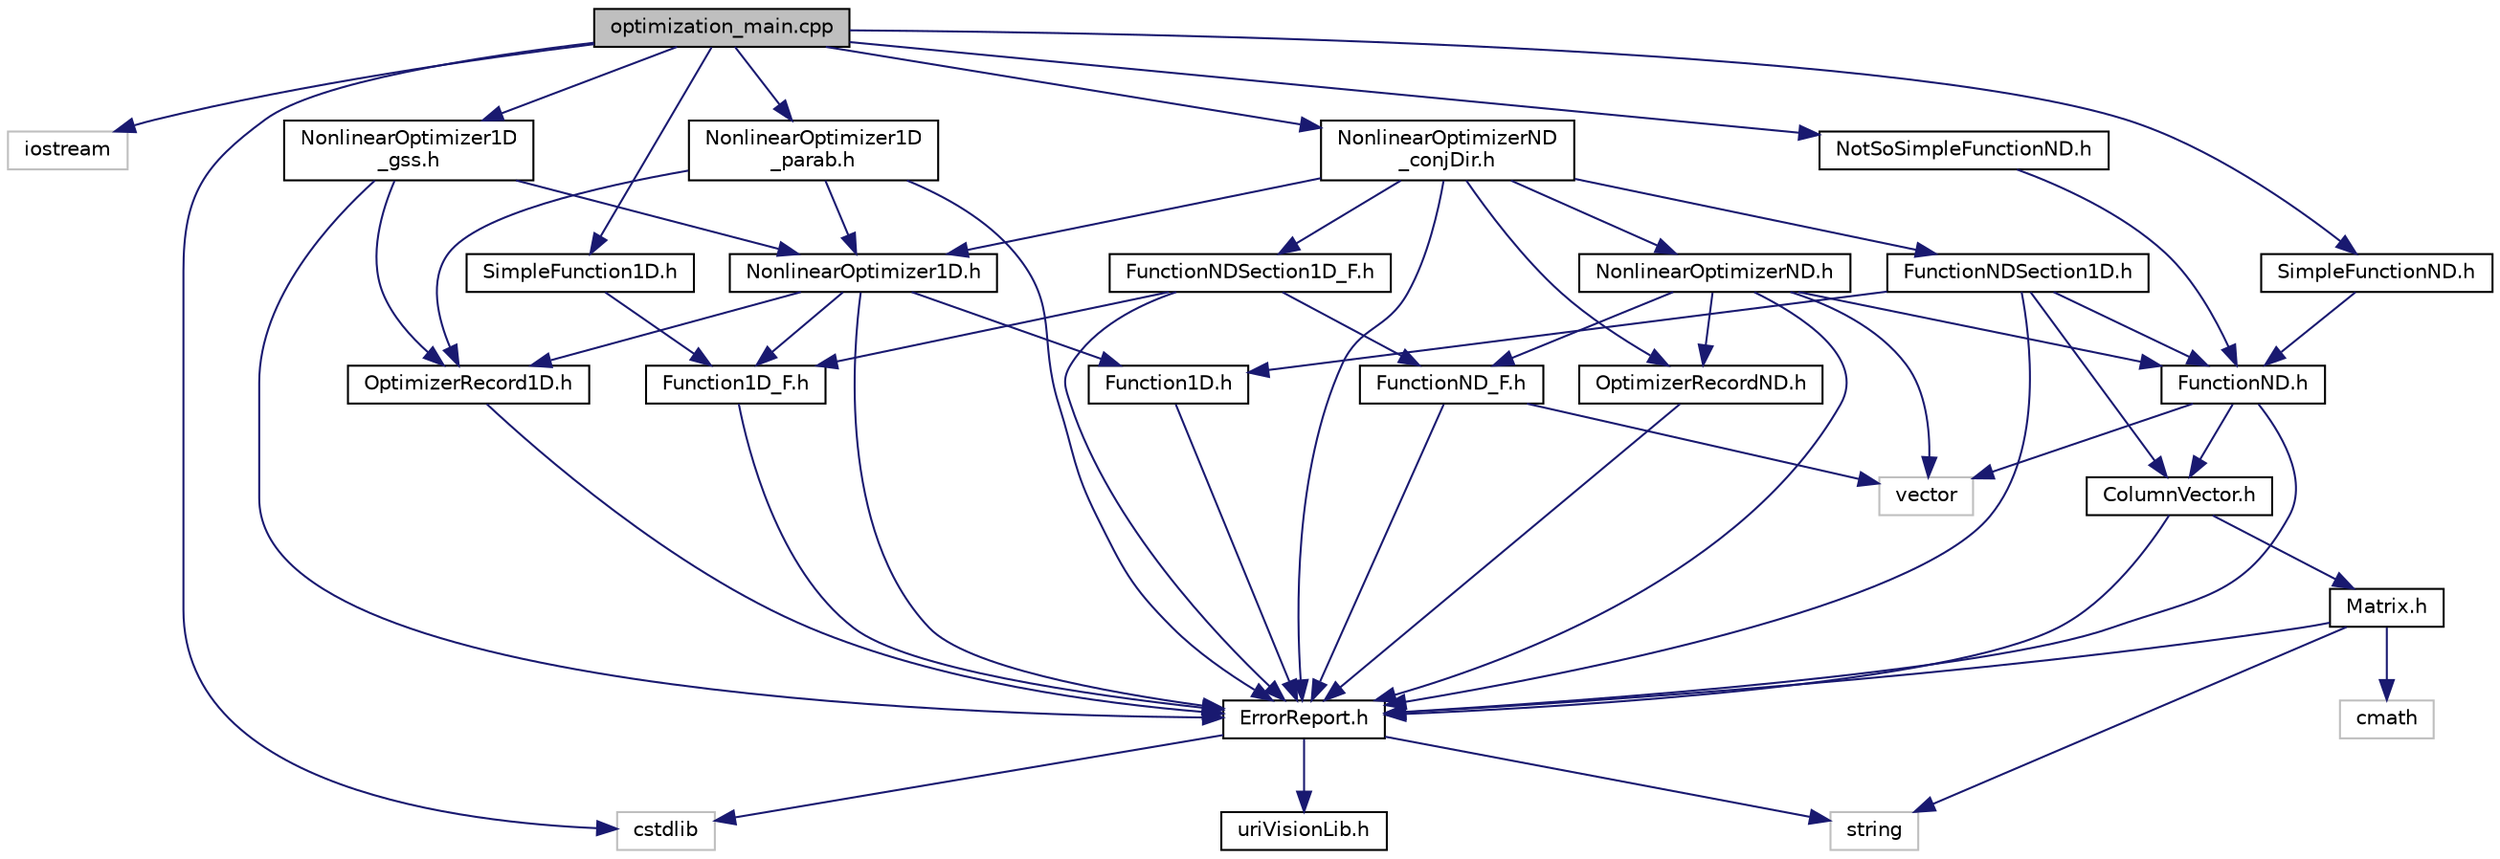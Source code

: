 digraph "optimization_main.cpp"
{
  edge [fontname="Helvetica",fontsize="10",labelfontname="Helvetica",labelfontsize="10"];
  node [fontname="Helvetica",fontsize="10",shape=record];
  Node1 [label="optimization_main.cpp",height=0.2,width=0.4,color="black", fillcolor="grey75", style="filled", fontcolor="black"];
  Node1 -> Node2 [color="midnightblue",fontsize="10",style="solid",fontname="Helvetica"];
  Node2 [label="iostream",height=0.2,width=0.4,color="grey75", fillcolor="white", style="filled"];
  Node1 -> Node3 [color="midnightblue",fontsize="10",style="solid",fontname="Helvetica"];
  Node3 [label="cstdlib",height=0.2,width=0.4,color="grey75", fillcolor="white", style="filled"];
  Node1 -> Node4 [color="midnightblue",fontsize="10",style="solid",fontname="Helvetica"];
  Node4 [label="SimpleFunction1D.h",height=0.2,width=0.4,color="black", fillcolor="white", style="filled",URL="$SimpleFunction1D_8h.html"];
  Node4 -> Node5 [color="midnightblue",fontsize="10",style="solid",fontname="Helvetica"];
  Node5 [label="Function1D_F.h",height=0.2,width=0.4,color="black", fillcolor="white", style="filled",URL="$Function1D__F_8h.html"];
  Node5 -> Node6 [color="midnightblue",fontsize="10",style="solid",fontname="Helvetica"];
  Node6 [label="ErrorReport.h",height=0.2,width=0.4,color="black", fillcolor="white", style="filled",URL="$ErrorReport_8h.html"];
  Node6 -> Node7 [color="midnightblue",fontsize="10",style="solid",fontname="Helvetica"];
  Node7 [label="string",height=0.2,width=0.4,color="grey75", fillcolor="white", style="filled"];
  Node6 -> Node3 [color="midnightblue",fontsize="10",style="solid",fontname="Helvetica"];
  Node6 -> Node8 [color="midnightblue",fontsize="10",style="solid",fontname="Helvetica"];
  Node8 [label="uriVisionLib.h",height=0.2,width=0.4,color="black", fillcolor="white", style="filled",URL="$uriVisionLib_8h.html"];
  Node1 -> Node9 [color="midnightblue",fontsize="10",style="solid",fontname="Helvetica"];
  Node9 [label="SimpleFunctionND.h",height=0.2,width=0.4,color="black", fillcolor="white", style="filled",URL="$SimpleFunctionND_8h.html"];
  Node9 -> Node10 [color="midnightblue",fontsize="10",style="solid",fontname="Helvetica"];
  Node10 [label="FunctionND.h",height=0.2,width=0.4,color="black", fillcolor="white", style="filled",URL="$FunctionND_8h.html"];
  Node10 -> Node11 [color="midnightblue",fontsize="10",style="solid",fontname="Helvetica"];
  Node11 [label="vector",height=0.2,width=0.4,color="grey75", fillcolor="white", style="filled"];
  Node10 -> Node6 [color="midnightblue",fontsize="10",style="solid",fontname="Helvetica"];
  Node10 -> Node12 [color="midnightblue",fontsize="10",style="solid",fontname="Helvetica"];
  Node12 [label="ColumnVector.h",height=0.2,width=0.4,color="black", fillcolor="white", style="filled",URL="$ColumnVector_8h.html"];
  Node12 -> Node6 [color="midnightblue",fontsize="10",style="solid",fontname="Helvetica"];
  Node12 -> Node13 [color="midnightblue",fontsize="10",style="solid",fontname="Helvetica"];
  Node13 [label="Matrix.h",height=0.2,width=0.4,color="black", fillcolor="white", style="filled",URL="$Matrix_8h.html"];
  Node13 -> Node7 [color="midnightblue",fontsize="10",style="solid",fontname="Helvetica"];
  Node13 -> Node14 [color="midnightblue",fontsize="10",style="solid",fontname="Helvetica"];
  Node14 [label="cmath",height=0.2,width=0.4,color="grey75", fillcolor="white", style="filled"];
  Node13 -> Node6 [color="midnightblue",fontsize="10",style="solid",fontname="Helvetica"];
  Node1 -> Node15 [color="midnightblue",fontsize="10",style="solid",fontname="Helvetica"];
  Node15 [label="NotSoSimpleFunctionND.h",height=0.2,width=0.4,color="black", fillcolor="white", style="filled",URL="$NotSoSimpleFunctionND_8h.html"];
  Node15 -> Node10 [color="midnightblue",fontsize="10",style="solid",fontname="Helvetica"];
  Node1 -> Node16 [color="midnightblue",fontsize="10",style="solid",fontname="Helvetica"];
  Node16 [label="NonlinearOptimizer1D\l_gss.h",height=0.2,width=0.4,color="black", fillcolor="white", style="filled",URL="$NonlinearOptimizer1D__gss_8h.html"];
  Node16 -> Node6 [color="midnightblue",fontsize="10",style="solid",fontname="Helvetica"];
  Node16 -> Node17 [color="midnightblue",fontsize="10",style="solid",fontname="Helvetica"];
  Node17 [label="OptimizerRecord1D.h",height=0.2,width=0.4,color="black", fillcolor="white", style="filled",URL="$OptimizerRecord1D_8h.html"];
  Node17 -> Node6 [color="midnightblue",fontsize="10",style="solid",fontname="Helvetica"];
  Node16 -> Node18 [color="midnightblue",fontsize="10",style="solid",fontname="Helvetica"];
  Node18 [label="NonlinearOptimizer1D.h",height=0.2,width=0.4,color="black", fillcolor="white", style="filled",URL="$NonlinearOptimizer1D_8h.html"];
  Node18 -> Node6 [color="midnightblue",fontsize="10",style="solid",fontname="Helvetica"];
  Node18 -> Node17 [color="midnightblue",fontsize="10",style="solid",fontname="Helvetica"];
  Node18 -> Node19 [color="midnightblue",fontsize="10",style="solid",fontname="Helvetica"];
  Node19 [label="Function1D.h",height=0.2,width=0.4,color="black", fillcolor="white", style="filled",URL="$Function1D_8h.html"];
  Node19 -> Node6 [color="midnightblue",fontsize="10",style="solid",fontname="Helvetica"];
  Node18 -> Node5 [color="midnightblue",fontsize="10",style="solid",fontname="Helvetica"];
  Node1 -> Node20 [color="midnightblue",fontsize="10",style="solid",fontname="Helvetica"];
  Node20 [label="NonlinearOptimizer1D\l_parab.h",height=0.2,width=0.4,color="black", fillcolor="white", style="filled",URL="$NonlinearOptimizer1D__parab_8h.html"];
  Node20 -> Node6 [color="midnightblue",fontsize="10",style="solid",fontname="Helvetica"];
  Node20 -> Node17 [color="midnightblue",fontsize="10",style="solid",fontname="Helvetica"];
  Node20 -> Node18 [color="midnightblue",fontsize="10",style="solid",fontname="Helvetica"];
  Node1 -> Node21 [color="midnightblue",fontsize="10",style="solid",fontname="Helvetica"];
  Node21 [label="NonlinearOptimizerND\l_conjDir.h",height=0.2,width=0.4,color="black", fillcolor="white", style="filled",URL="$NonlinearOptimizerND__conjDir_8h.html"];
  Node21 -> Node6 [color="midnightblue",fontsize="10",style="solid",fontname="Helvetica"];
  Node21 -> Node22 [color="midnightblue",fontsize="10",style="solid",fontname="Helvetica"];
  Node22 [label="OptimizerRecordND.h",height=0.2,width=0.4,color="black", fillcolor="white", style="filled",URL="$OptimizerRecordND_8h.html"];
  Node22 -> Node6 [color="midnightblue",fontsize="10",style="solid",fontname="Helvetica"];
  Node21 -> Node23 [color="midnightblue",fontsize="10",style="solid",fontname="Helvetica"];
  Node23 [label="NonlinearOptimizerND.h",height=0.2,width=0.4,color="black", fillcolor="white", style="filled",URL="$NonlinearOptimizerND_8h.html"];
  Node23 -> Node11 [color="midnightblue",fontsize="10",style="solid",fontname="Helvetica"];
  Node23 -> Node6 [color="midnightblue",fontsize="10",style="solid",fontname="Helvetica"];
  Node23 -> Node22 [color="midnightblue",fontsize="10",style="solid",fontname="Helvetica"];
  Node23 -> Node10 [color="midnightblue",fontsize="10",style="solid",fontname="Helvetica"];
  Node23 -> Node24 [color="midnightblue",fontsize="10",style="solid",fontname="Helvetica"];
  Node24 [label="FunctionND_F.h",height=0.2,width=0.4,color="black", fillcolor="white", style="filled",URL="$FunctionND__F_8h.html"];
  Node24 -> Node11 [color="midnightblue",fontsize="10",style="solid",fontname="Helvetica"];
  Node24 -> Node6 [color="midnightblue",fontsize="10",style="solid",fontname="Helvetica"];
  Node21 -> Node25 [color="midnightblue",fontsize="10",style="solid",fontname="Helvetica"];
  Node25 [label="FunctionNDSection1D.h",height=0.2,width=0.4,color="black", fillcolor="white", style="filled",URL="$FunctionNDSection1D_8h.html"];
  Node25 -> Node6 [color="midnightblue",fontsize="10",style="solid",fontname="Helvetica"];
  Node25 -> Node19 [color="midnightblue",fontsize="10",style="solid",fontname="Helvetica"];
  Node25 -> Node10 [color="midnightblue",fontsize="10",style="solid",fontname="Helvetica"];
  Node25 -> Node12 [color="midnightblue",fontsize="10",style="solid",fontname="Helvetica"];
  Node21 -> Node26 [color="midnightblue",fontsize="10",style="solid",fontname="Helvetica"];
  Node26 [label="FunctionNDSection1D_F.h",height=0.2,width=0.4,color="black", fillcolor="white", style="filled",URL="$FunctionNDSection1D__F_8h.html"];
  Node26 -> Node6 [color="midnightblue",fontsize="10",style="solid",fontname="Helvetica"];
  Node26 -> Node5 [color="midnightblue",fontsize="10",style="solid",fontname="Helvetica"];
  Node26 -> Node24 [color="midnightblue",fontsize="10",style="solid",fontname="Helvetica"];
  Node21 -> Node18 [color="midnightblue",fontsize="10",style="solid",fontname="Helvetica"];
}

